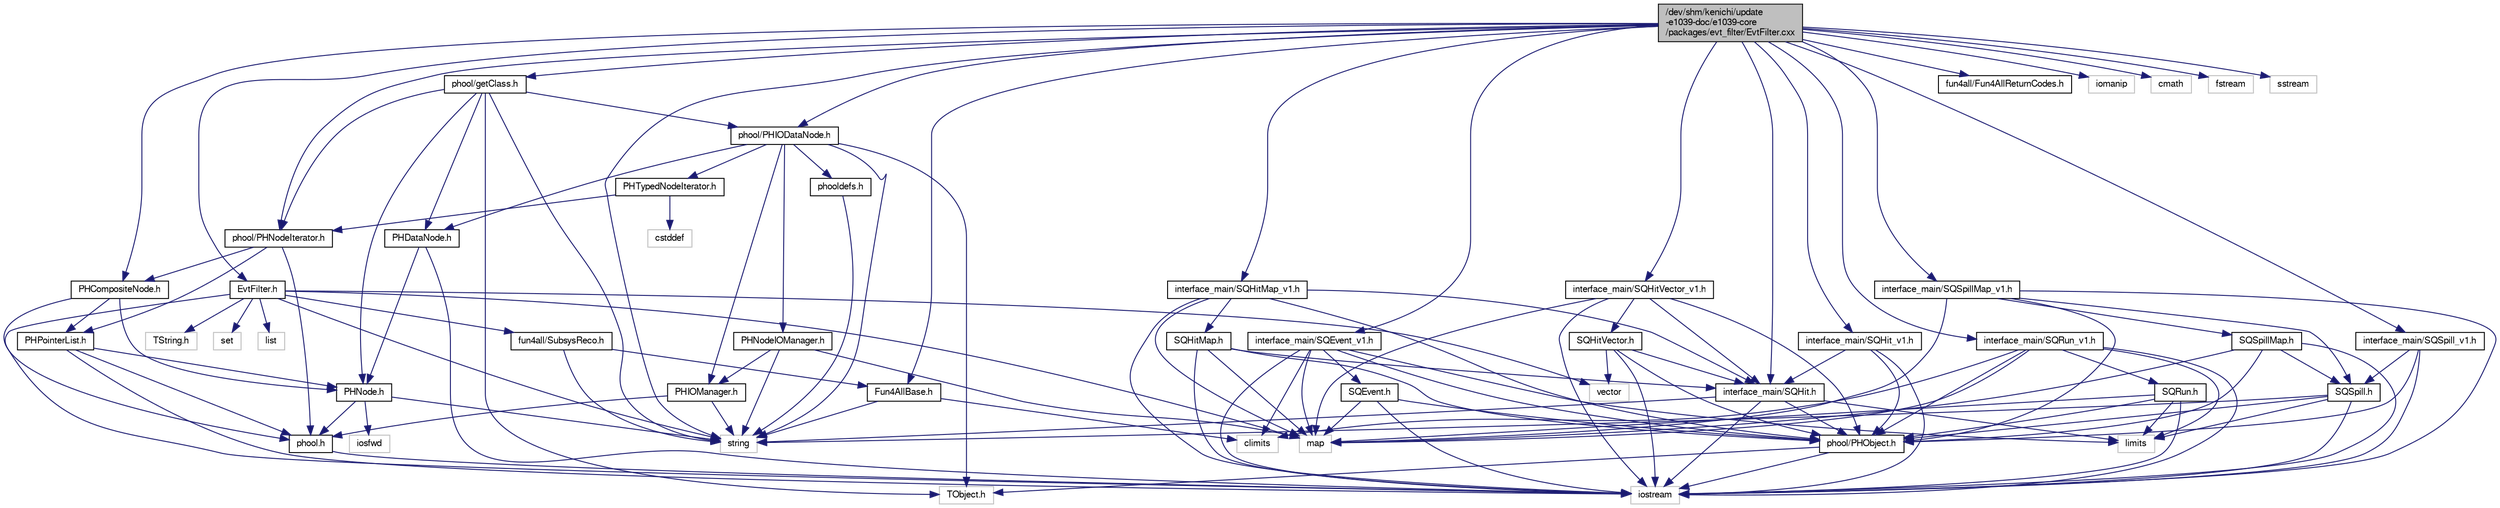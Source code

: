 digraph "/dev/shm/kenichi/update-e1039-doc/e1039-core/packages/evt_filter/EvtFilter.cxx"
{
  bgcolor="transparent";
  edge [fontname="FreeSans",fontsize="10",labelfontname="FreeSans",labelfontsize="10"];
  node [fontname="FreeSans",fontsize="10",shape=record];
  Node1 [label="/dev/shm/kenichi/update\l-e1039-doc/e1039-core\l/packages/evt_filter/EvtFilter.cxx",height=0.2,width=0.4,color="black", fillcolor="grey75", style="filled" fontcolor="black"];
  Node1 -> Node2 [color="midnightblue",fontsize="10",style="solid",fontname="FreeSans"];
  Node2 [label="EvtFilter.h",height=0.2,width=0.4,color="black",URL="$de/d3f/EvtFilter_8h.html"];
  Node2 -> Node3 [color="midnightblue",fontsize="10",style="solid",fontname="FreeSans"];
  Node3 [label="TString.h",height=0.2,width=0.4,color="grey75"];
  Node2 -> Node4 [color="midnightblue",fontsize="10",style="solid",fontname="FreeSans"];
  Node4 [label="fun4all/SubsysReco.h",height=0.2,width=0.4,color="black",URL="$d5/dc2/SubsysReco_8h.html"];
  Node4 -> Node5 [color="midnightblue",fontsize="10",style="solid",fontname="FreeSans"];
  Node5 [label="Fun4AllBase.h",height=0.2,width=0.4,color="black",URL="$d2/de7/Fun4AllBase_8h.html"];
  Node5 -> Node6 [color="midnightblue",fontsize="10",style="solid",fontname="FreeSans"];
  Node6 [label="string",height=0.2,width=0.4,color="grey75"];
  Node5 -> Node7 [color="midnightblue",fontsize="10",style="solid",fontname="FreeSans"];
  Node7 [label="climits",height=0.2,width=0.4,color="grey75"];
  Node4 -> Node6 [color="midnightblue",fontsize="10",style="solid",fontname="FreeSans"];
  Node2 -> Node8 [color="midnightblue",fontsize="10",style="solid",fontname="FreeSans"];
  Node8 [label="vector",height=0.2,width=0.4,color="grey75"];
  Node2 -> Node6 [color="midnightblue",fontsize="10",style="solid",fontname="FreeSans"];
  Node2 -> Node9 [color="midnightblue",fontsize="10",style="solid",fontname="FreeSans"];
  Node9 [label="iostream",height=0.2,width=0.4,color="grey75"];
  Node2 -> Node10 [color="midnightblue",fontsize="10",style="solid",fontname="FreeSans"];
  Node10 [label="set",height=0.2,width=0.4,color="grey75"];
  Node2 -> Node11 [color="midnightblue",fontsize="10",style="solid",fontname="FreeSans"];
  Node11 [label="list",height=0.2,width=0.4,color="grey75"];
  Node2 -> Node12 [color="midnightblue",fontsize="10",style="solid",fontname="FreeSans"];
  Node12 [label="map",height=0.2,width=0.4,color="grey75"];
  Node1 -> Node13 [color="midnightblue",fontsize="10",style="solid",fontname="FreeSans"];
  Node13 [label="interface_main/SQHit.h",height=0.2,width=0.4,color="black",URL="$d1/ddf/SQHit_8h.html"];
  Node13 -> Node14 [color="midnightblue",fontsize="10",style="solid",fontname="FreeSans"];
  Node14 [label="phool/PHObject.h",height=0.2,width=0.4,color="black",URL="$df/d32/PHObject_8h.html"];
  Node14 -> Node15 [color="midnightblue",fontsize="10",style="solid",fontname="FreeSans"];
  Node15 [label="TObject.h",height=0.2,width=0.4,color="grey75"];
  Node14 -> Node9 [color="midnightblue",fontsize="10",style="solid",fontname="FreeSans"];
  Node13 -> Node9 [color="midnightblue",fontsize="10",style="solid",fontname="FreeSans"];
  Node13 -> Node16 [color="midnightblue",fontsize="10",style="solid",fontname="FreeSans"];
  Node16 [label="limits",height=0.2,width=0.4,color="grey75"];
  Node13 -> Node6 [color="midnightblue",fontsize="10",style="solid",fontname="FreeSans"];
  Node1 -> Node17 [color="midnightblue",fontsize="10",style="solid",fontname="FreeSans"];
  Node17 [label="interface_main/SQHit_v1.h",height=0.2,width=0.4,color="black",URL="$d7/d3e/SQHit__v1_8h.html"];
  Node17 -> Node14 [color="midnightblue",fontsize="10",style="solid",fontname="FreeSans"];
  Node17 -> Node9 [color="midnightblue",fontsize="10",style="solid",fontname="FreeSans"];
  Node17 -> Node13 [color="midnightblue",fontsize="10",style="solid",fontname="FreeSans"];
  Node1 -> Node18 [color="midnightblue",fontsize="10",style="solid",fontname="FreeSans"];
  Node18 [label="interface_main/SQHitMap_v1.h",height=0.2,width=0.4,color="black",URL="$d8/d2f/SQHitMap__v1_8h.html"];
  Node18 -> Node14 [color="midnightblue",fontsize="10",style="solid",fontname="FreeSans"];
  Node18 -> Node12 [color="midnightblue",fontsize="10",style="solid",fontname="FreeSans"];
  Node18 -> Node9 [color="midnightblue",fontsize="10",style="solid",fontname="FreeSans"];
  Node18 -> Node13 [color="midnightblue",fontsize="10",style="solid",fontname="FreeSans"];
  Node18 -> Node19 [color="midnightblue",fontsize="10",style="solid",fontname="FreeSans"];
  Node19 [label="SQHitMap.h",height=0.2,width=0.4,color="black",URL="$df/d01/SQHitMap_8h.html"];
  Node19 -> Node14 [color="midnightblue",fontsize="10",style="solid",fontname="FreeSans"];
  Node19 -> Node12 [color="midnightblue",fontsize="10",style="solid",fontname="FreeSans"];
  Node19 -> Node9 [color="midnightblue",fontsize="10",style="solid",fontname="FreeSans"];
  Node19 -> Node13 [color="midnightblue",fontsize="10",style="solid",fontname="FreeSans"];
  Node1 -> Node20 [color="midnightblue",fontsize="10",style="solid",fontname="FreeSans"];
  Node20 [label="interface_main/SQHitVector_v1.h",height=0.2,width=0.4,color="black",URL="$d2/dec/SQHitVector__v1_8h.html"];
  Node20 -> Node14 [color="midnightblue",fontsize="10",style="solid",fontname="FreeSans"];
  Node20 -> Node12 [color="midnightblue",fontsize="10",style="solid",fontname="FreeSans"];
  Node20 -> Node9 [color="midnightblue",fontsize="10",style="solid",fontname="FreeSans"];
  Node20 -> Node13 [color="midnightblue",fontsize="10",style="solid",fontname="FreeSans"];
  Node20 -> Node21 [color="midnightblue",fontsize="10",style="solid",fontname="FreeSans"];
  Node21 [label="SQHitVector.h",height=0.2,width=0.4,color="black",URL="$db/ddd/SQHitVector_8h.html"];
  Node21 -> Node14 [color="midnightblue",fontsize="10",style="solid",fontname="FreeSans"];
  Node21 -> Node8 [color="midnightblue",fontsize="10",style="solid",fontname="FreeSans"];
  Node21 -> Node9 [color="midnightblue",fontsize="10",style="solid",fontname="FreeSans"];
  Node21 -> Node13 [color="midnightblue",fontsize="10",style="solid",fontname="FreeSans"];
  Node1 -> Node22 [color="midnightblue",fontsize="10",style="solid",fontname="FreeSans"];
  Node22 [label="interface_main/SQEvent_v1.h",height=0.2,width=0.4,color="black",URL="$db/d0d/SQEvent__v1_8h.html"];
  Node22 -> Node14 [color="midnightblue",fontsize="10",style="solid",fontname="FreeSans"];
  Node22 -> Node12 [color="midnightblue",fontsize="10",style="solid",fontname="FreeSans"];
  Node22 -> Node9 [color="midnightblue",fontsize="10",style="solid",fontname="FreeSans"];
  Node22 -> Node16 [color="midnightblue",fontsize="10",style="solid",fontname="FreeSans"];
  Node22 -> Node7 [color="midnightblue",fontsize="10",style="solid",fontname="FreeSans"];
  Node22 -> Node23 [color="midnightblue",fontsize="10",style="solid",fontname="FreeSans"];
  Node23 [label="SQEvent.h",height=0.2,width=0.4,color="black",URL="$d0/db5/SQEvent_8h.html"];
  Node23 -> Node14 [color="midnightblue",fontsize="10",style="solid",fontname="FreeSans"];
  Node23 -> Node12 [color="midnightblue",fontsize="10",style="solid",fontname="FreeSans"];
  Node23 -> Node9 [color="midnightblue",fontsize="10",style="solid",fontname="FreeSans"];
  Node1 -> Node24 [color="midnightblue",fontsize="10",style="solid",fontname="FreeSans"];
  Node24 [label="interface_main/SQRun_v1.h",height=0.2,width=0.4,color="black",URL="$d9/d38/SQRun__v1_8h.html"];
  Node24 -> Node14 [color="midnightblue",fontsize="10",style="solid",fontname="FreeSans"];
  Node24 -> Node12 [color="midnightblue",fontsize="10",style="solid",fontname="FreeSans"];
  Node24 -> Node9 [color="midnightblue",fontsize="10",style="solid",fontname="FreeSans"];
  Node24 -> Node16 [color="midnightblue",fontsize="10",style="solid",fontname="FreeSans"];
  Node24 -> Node7 [color="midnightblue",fontsize="10",style="solid",fontname="FreeSans"];
  Node24 -> Node25 [color="midnightblue",fontsize="10",style="solid",fontname="FreeSans"];
  Node25 [label="SQRun.h",height=0.2,width=0.4,color="black",URL="$de/d59/SQRun_8h.html"];
  Node25 -> Node14 [color="midnightblue",fontsize="10",style="solid",fontname="FreeSans"];
  Node25 -> Node12 [color="midnightblue",fontsize="10",style="solid",fontname="FreeSans"];
  Node25 -> Node9 [color="midnightblue",fontsize="10",style="solid",fontname="FreeSans"];
  Node25 -> Node16 [color="midnightblue",fontsize="10",style="solid",fontname="FreeSans"];
  Node1 -> Node26 [color="midnightblue",fontsize="10",style="solid",fontname="FreeSans"];
  Node26 [label="interface_main/SQSpill_v1.h",height=0.2,width=0.4,color="black",URL="$dd/df4/SQSpill__v1_8h.html"];
  Node26 -> Node14 [color="midnightblue",fontsize="10",style="solid",fontname="FreeSans"];
  Node26 -> Node9 [color="midnightblue",fontsize="10",style="solid",fontname="FreeSans"];
  Node26 -> Node27 [color="midnightblue",fontsize="10",style="solid",fontname="FreeSans"];
  Node27 [label="SQSpill.h",height=0.2,width=0.4,color="black",URL="$d0/dd6/SQSpill_8h.html"];
  Node27 -> Node14 [color="midnightblue",fontsize="10",style="solid",fontname="FreeSans"];
  Node27 -> Node9 [color="midnightblue",fontsize="10",style="solid",fontname="FreeSans"];
  Node27 -> Node16 [color="midnightblue",fontsize="10",style="solid",fontname="FreeSans"];
  Node27 -> Node6 [color="midnightblue",fontsize="10",style="solid",fontname="FreeSans"];
  Node1 -> Node28 [color="midnightblue",fontsize="10",style="solid",fontname="FreeSans"];
  Node28 [label="interface_main/SQSpillMap_v1.h",height=0.2,width=0.4,color="black",URL="$da/d0e/SQSpillMap__v1_8h.html"];
  Node28 -> Node14 [color="midnightblue",fontsize="10",style="solid",fontname="FreeSans"];
  Node28 -> Node12 [color="midnightblue",fontsize="10",style="solid",fontname="FreeSans"];
  Node28 -> Node9 [color="midnightblue",fontsize="10",style="solid",fontname="FreeSans"];
  Node28 -> Node27 [color="midnightblue",fontsize="10",style="solid",fontname="FreeSans"];
  Node28 -> Node29 [color="midnightblue",fontsize="10",style="solid",fontname="FreeSans"];
  Node29 [label="SQSpillMap.h",height=0.2,width=0.4,color="black",URL="$db/d81/SQSpillMap_8h.html"];
  Node29 -> Node14 [color="midnightblue",fontsize="10",style="solid",fontname="FreeSans"];
  Node29 -> Node12 [color="midnightblue",fontsize="10",style="solid",fontname="FreeSans"];
  Node29 -> Node9 [color="midnightblue",fontsize="10",style="solid",fontname="FreeSans"];
  Node29 -> Node27 [color="midnightblue",fontsize="10",style="solid",fontname="FreeSans"];
  Node1 -> Node5 [color="midnightblue",fontsize="10",style="solid",fontname="FreeSans"];
  Node1 -> Node30 [color="midnightblue",fontsize="10",style="solid",fontname="FreeSans"];
  Node30 [label="fun4all/Fun4AllReturnCodes.h",height=0.2,width=0.4,color="black",URL="$da/dc1/Fun4AllReturnCodes_8h.html"];
  Node1 -> Node31 [color="midnightblue",fontsize="10",style="solid",fontname="FreeSans"];
  Node31 [label="phool/PHNodeIterator.h",height=0.2,width=0.4,color="black",URL="$d8/dfd/PHNodeIterator_8h.html"];
  Node31 -> Node32 [color="midnightblue",fontsize="10",style="solid",fontname="FreeSans"];
  Node32 [label="phool.h",height=0.2,width=0.4,color="black",URL="$d5/d6f/phool_8h.html"];
  Node32 -> Node9 [color="midnightblue",fontsize="10",style="solid",fontname="FreeSans"];
  Node31 -> Node33 [color="midnightblue",fontsize="10",style="solid",fontname="FreeSans"];
  Node33 [label="PHCompositeNode.h",height=0.2,width=0.4,color="black",URL="$d8/d30/PHCompositeNode_8h.html"];
  Node33 -> Node32 [color="midnightblue",fontsize="10",style="solid",fontname="FreeSans"];
  Node33 -> Node34 [color="midnightblue",fontsize="10",style="solid",fontname="FreeSans"];
  Node34 [label="PHNode.h",height=0.2,width=0.4,color="black",URL="$d3/d62/PHNode_8h.html"];
  Node34 -> Node32 [color="midnightblue",fontsize="10",style="solid",fontname="FreeSans"];
  Node34 -> Node35 [color="midnightblue",fontsize="10",style="solid",fontname="FreeSans"];
  Node35 [label="iosfwd",height=0.2,width=0.4,color="grey75"];
  Node34 -> Node6 [color="midnightblue",fontsize="10",style="solid",fontname="FreeSans"];
  Node33 -> Node36 [color="midnightblue",fontsize="10",style="solid",fontname="FreeSans"];
  Node36 [label="PHPointerList.h",height=0.2,width=0.4,color="black",URL="$db/dd5/PHPointerList_8h.html"];
  Node36 -> Node32 [color="midnightblue",fontsize="10",style="solid",fontname="FreeSans"];
  Node36 -> Node34 [color="midnightblue",fontsize="10",style="solid",fontname="FreeSans"];
  Node36 -> Node9 [color="midnightblue",fontsize="10",style="solid",fontname="FreeSans"];
  Node31 -> Node36 [color="midnightblue",fontsize="10",style="solid",fontname="FreeSans"];
  Node1 -> Node33 [color="midnightblue",fontsize="10",style="solid",fontname="FreeSans"];
  Node1 -> Node37 [color="midnightblue",fontsize="10",style="solid",fontname="FreeSans"];
  Node37 [label="phool/PHIODataNode.h",height=0.2,width=0.4,color="black",URL="$d3/d79/PHIODataNode_8h.html"];
  Node37 -> Node38 [color="midnightblue",fontsize="10",style="solid",fontname="FreeSans"];
  Node38 [label="PHDataNode.h",height=0.2,width=0.4,color="black",URL="$dd/d9b/PHDataNode_8h.html"];
  Node38 -> Node34 [color="midnightblue",fontsize="10",style="solid",fontname="FreeSans"];
  Node38 -> Node9 [color="midnightblue",fontsize="10",style="solid",fontname="FreeSans"];
  Node37 -> Node39 [color="midnightblue",fontsize="10",style="solid",fontname="FreeSans"];
  Node39 [label="PHIOManager.h",height=0.2,width=0.4,color="black",URL="$d9/d53/PHIOManager_8h.html"];
  Node39 -> Node32 [color="midnightblue",fontsize="10",style="solid",fontname="FreeSans"];
  Node39 -> Node6 [color="midnightblue",fontsize="10",style="solid",fontname="FreeSans"];
  Node37 -> Node40 [color="midnightblue",fontsize="10",style="solid",fontname="FreeSans"];
  Node40 [label="PHNodeIOManager.h",height=0.2,width=0.4,color="black",URL="$dd/de7/PHNodeIOManager_8h.html"];
  Node40 -> Node39 [color="midnightblue",fontsize="10",style="solid",fontname="FreeSans"];
  Node40 -> Node6 [color="midnightblue",fontsize="10",style="solid",fontname="FreeSans"];
  Node40 -> Node12 [color="midnightblue",fontsize="10",style="solid",fontname="FreeSans"];
  Node37 -> Node41 [color="midnightblue",fontsize="10",style="solid",fontname="FreeSans"];
  Node41 [label="PHTypedNodeIterator.h",height=0.2,width=0.4,color="black",URL="$db/d17/PHTypedNodeIterator_8h.html"];
  Node41 -> Node31 [color="midnightblue",fontsize="10",style="solid",fontname="FreeSans"];
  Node41 -> Node42 [color="midnightblue",fontsize="10",style="solid",fontname="FreeSans"];
  Node42 [label="cstddef",height=0.2,width=0.4,color="grey75"];
  Node37 -> Node43 [color="midnightblue",fontsize="10",style="solid",fontname="FreeSans"];
  Node43 [label="phooldefs.h",height=0.2,width=0.4,color="black",URL="$de/da7/phooldefs_8h.html"];
  Node43 -> Node6 [color="midnightblue",fontsize="10",style="solid",fontname="FreeSans"];
  Node37 -> Node15 [color="midnightblue",fontsize="10",style="solid",fontname="FreeSans"];
  Node37 -> Node6 [color="midnightblue",fontsize="10",style="solid",fontname="FreeSans"];
  Node1 -> Node44 [color="midnightblue",fontsize="10",style="solid",fontname="FreeSans"];
  Node44 [label="phool/getClass.h",height=0.2,width=0.4,color="black",URL="$dd/dd4/getClass_8h.html"];
  Node44 -> Node31 [color="midnightblue",fontsize="10",style="solid",fontname="FreeSans"];
  Node44 -> Node37 [color="midnightblue",fontsize="10",style="solid",fontname="FreeSans"];
  Node44 -> Node38 [color="midnightblue",fontsize="10",style="solid",fontname="FreeSans"];
  Node44 -> Node34 [color="midnightblue",fontsize="10",style="solid",fontname="FreeSans"];
  Node44 -> Node15 [color="midnightblue",fontsize="10",style="solid",fontname="FreeSans"];
  Node44 -> Node6 [color="midnightblue",fontsize="10",style="solid",fontname="FreeSans"];
  Node1 -> Node45 [color="midnightblue",fontsize="10",style="solid",fontname="FreeSans"];
  Node45 [label="iomanip",height=0.2,width=0.4,color="grey75"];
  Node1 -> Node46 [color="midnightblue",fontsize="10",style="solid",fontname="FreeSans"];
  Node46 [label="cmath",height=0.2,width=0.4,color="grey75"];
  Node1 -> Node47 [color="midnightblue",fontsize="10",style="solid",fontname="FreeSans"];
  Node47 [label="fstream",height=0.2,width=0.4,color="grey75"];
  Node1 -> Node48 [color="midnightblue",fontsize="10",style="solid",fontname="FreeSans"];
  Node48 [label="sstream",height=0.2,width=0.4,color="grey75"];
  Node1 -> Node6 [color="midnightblue",fontsize="10",style="solid",fontname="FreeSans"];
}

